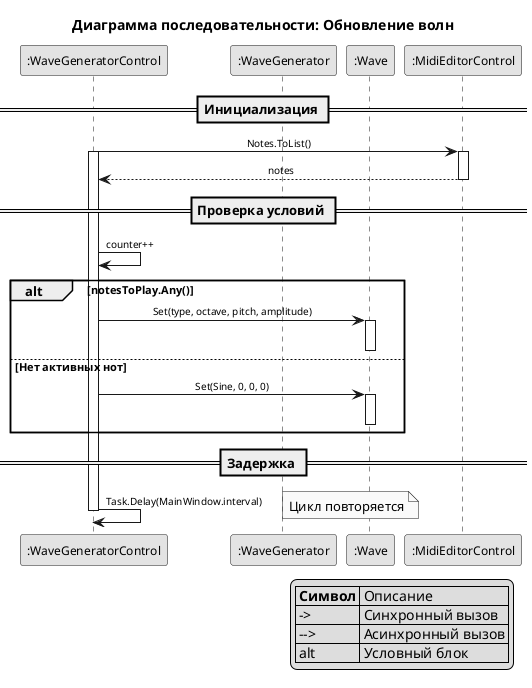 @startuml SequenceDiagram
!define RECTANGLE participant

' Настройка стиля для ГОСТ
skinparam monochrome true
skinparam shadowing false
skinparam sequenceMessageAlign center
skinparam sequenceArrowFontSize 10
skinparam sequenceParticipantFontSize 12
skinparam sequenceParticipantFontName Arial

title Диаграмма последовательности: Обновление волн

RECTANGLE ":WaveGeneratorControl" as WGC
RECTANGLE ":WaveGenerator" as WG
RECTANGLE ":Wave" as W
RECTANGLE ":MidiEditorControl" as MEC

== Инициализация ==
WGC -> MEC: Notes.ToList()
activate WGC
activate MEC
MEC --> WGC: notes
deactivate MEC

== Проверка условий ==
WGC -> WGC: counter++
alt notesToPlay.Any()
  WGC -> W: Set(type, octave, pitch, amplitude)
  activate W
  deactivate W
else Нет активных нот
  WGC -> W: Set(Sine, 0, 0, 0)
  activate W
  deactivate W
end alt

== Задержка ==
WGC -> WGC: Task.Delay(MainWindow.interval)
deactivate WGC

note right: Цикл повторяется

' Легенда
legend right
|= Символ | Описание |
| -> | Синхронный вызов |
| --> | Асинхронный вызов |
| alt | Условный блок |
endlegend

@enduml